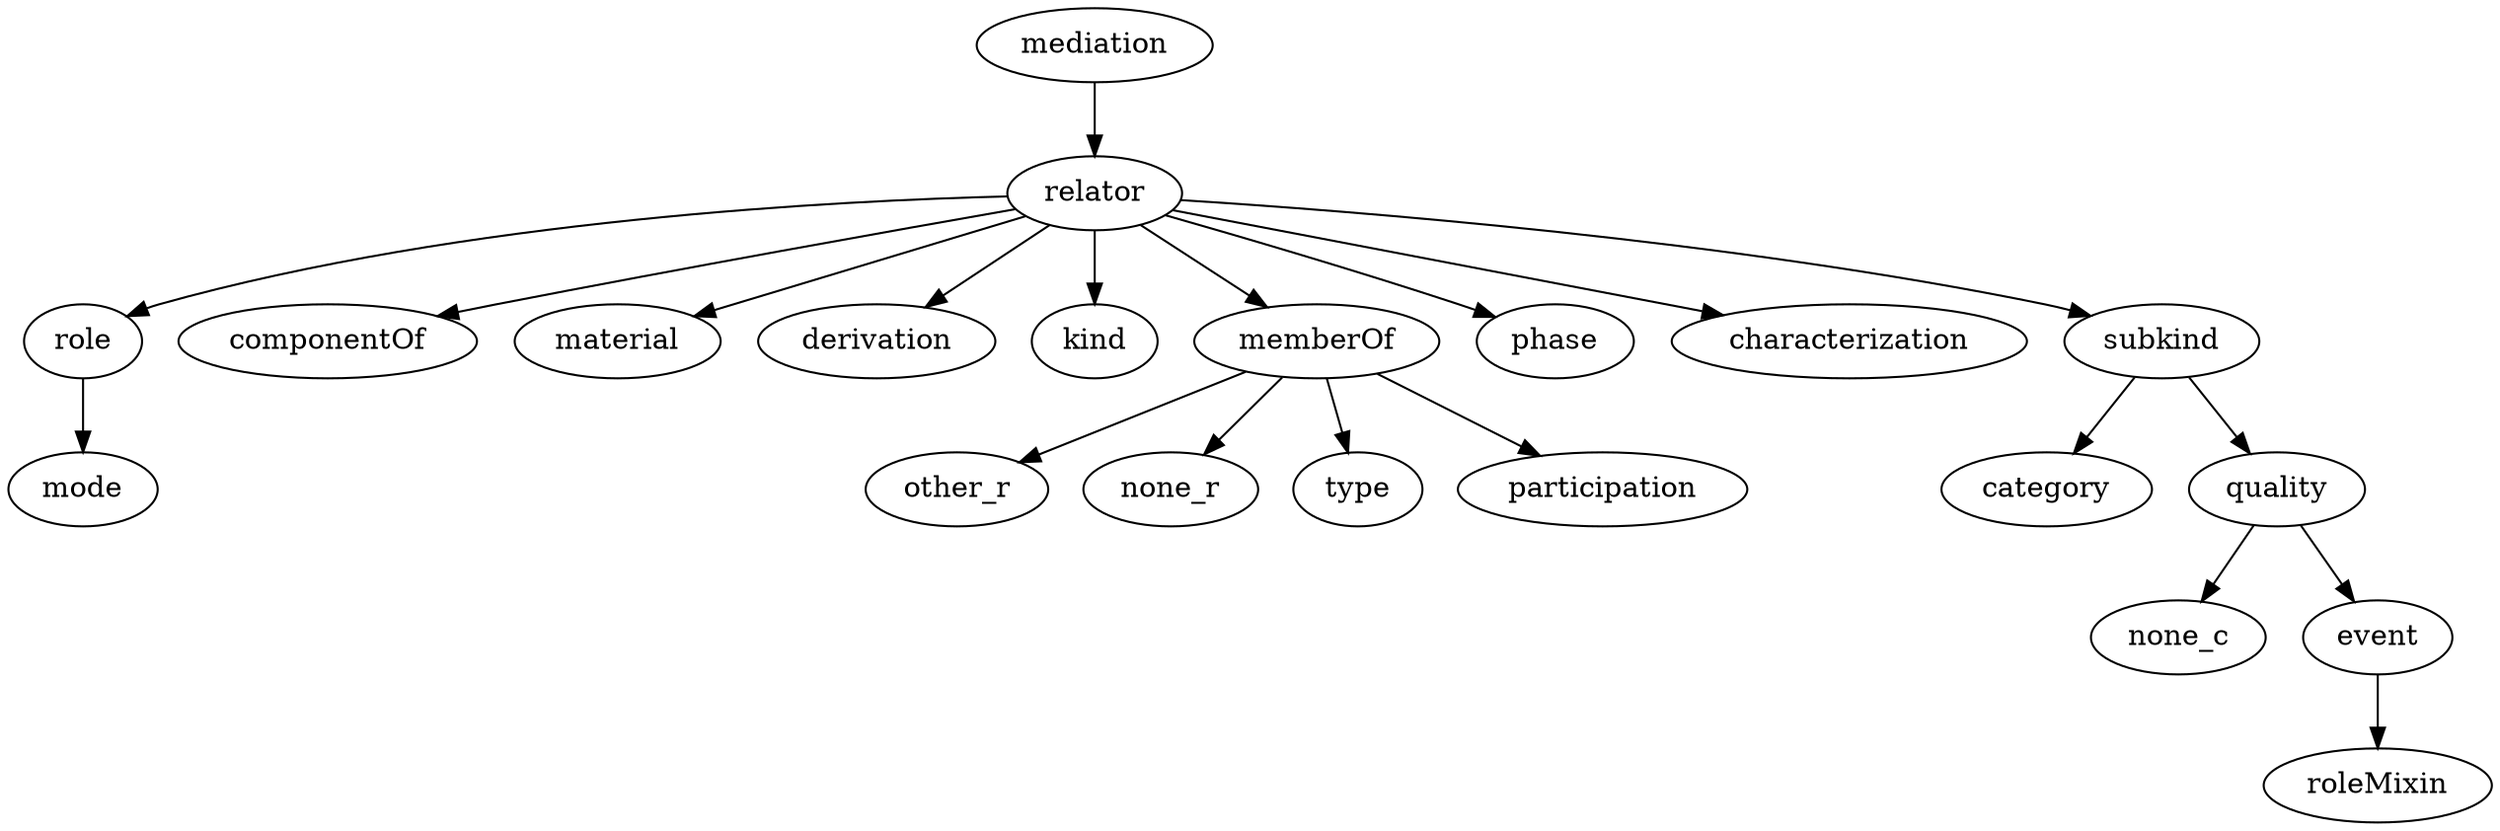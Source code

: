 strict digraph  {
mediation;
relator;
role;
componentOf;
material;
derivation;
kind;
memberOf;
phase;
characterization;
subkind;
mode;
category;
quality;
other_r;
none_r;
type;
participation;
none_c;
event;
roleMixin;
mediation -> relator;
relator -> role;
relator -> componentOf;
relator -> material;
relator -> derivation;
relator -> kind;
relator -> memberOf;
relator -> phase;
relator -> characterization;
relator -> subkind;
role -> mode;
memberOf -> other_r;
memberOf -> none_r;
memberOf -> type;
memberOf -> participation;
subkind -> category;
subkind -> quality;
quality -> none_c;
quality -> event;
event -> roleMixin;
}
